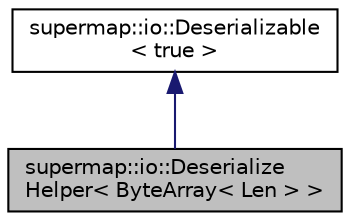 digraph "supermap::io::DeserializeHelper&lt; ByteArray&lt; Len &gt; &gt;"
{
 // LATEX_PDF_SIZE
  edge [fontname="Helvetica",fontsize="10",labelfontname="Helvetica",labelfontsize="10"];
  node [fontname="Helvetica",fontsize="10",shape=record];
  Node1 [label="supermap::io::Deserialize\lHelper\< ByteArray\< Len \> \>",height=0.2,width=0.4,color="black", fillcolor="grey75", style="filled", fontcolor="black",tooltip="DeserializeHelper template specialization for ByteArray."];
  Node2 -> Node1 [dir="back",color="midnightblue",fontsize="10",style="solid",fontname="Helvetica"];
  Node2 [label="supermap::io::Deserializable\l\< true \>",height=0.2,width=0.4,color="black", fillcolor="white", style="filled",URL="$structsupermap_1_1io_1_1Deserializable.html",tooltip=" "];
}
